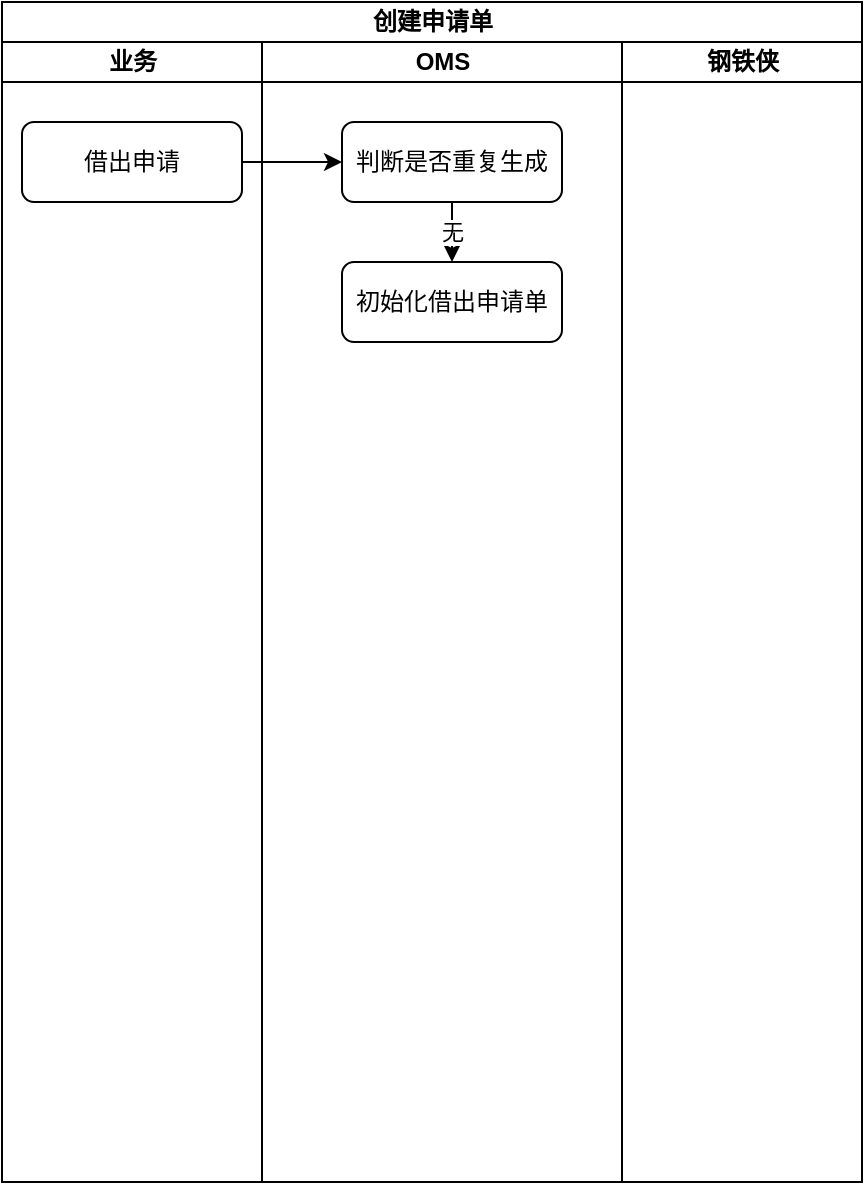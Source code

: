 <mxfile version="13.10.6" type="github">
  <diagram id="6rBsryBODNa-IhrvOJOk" name="Page-1">
    <mxGraphModel dx="622" dy="447" grid="1" gridSize="10" guides="1" tooltips="1" connect="1" arrows="1" fold="1" page="1" pageScale="1" pageWidth="827" pageHeight="1169" math="0" shadow="0">
      <root>
        <mxCell id="0" />
        <mxCell id="1" parent="0" />
        <mxCell id="MuIZ8a7xRxxnPKqN6l0I-3" value="创建申请单" style="swimlane;html=1;childLayout=stackLayout;resizeParent=1;resizeParentMax=0;startSize=20;rounded=0;sketch=0;" vertex="1" parent="1">
          <mxGeometry x="180" y="70" width="430" height="590" as="geometry" />
        </mxCell>
        <mxCell id="MuIZ8a7xRxxnPKqN6l0I-4" value="业务" style="swimlane;html=1;startSize=20;" vertex="1" parent="MuIZ8a7xRxxnPKqN6l0I-3">
          <mxGeometry y="20" width="130" height="570" as="geometry" />
        </mxCell>
        <mxCell id="MuIZ8a7xRxxnPKqN6l0I-11" value="借出申请" style="rounded=1;whiteSpace=wrap;html=1;sketch=0;" vertex="1" parent="MuIZ8a7xRxxnPKqN6l0I-4">
          <mxGeometry x="10" y="40" width="110" height="40" as="geometry" />
        </mxCell>
        <mxCell id="MuIZ8a7xRxxnPKqN6l0I-5" value="OMS" style="swimlane;html=1;startSize=20;" vertex="1" parent="MuIZ8a7xRxxnPKqN6l0I-3">
          <mxGeometry x="130" y="20" width="180" height="570" as="geometry" />
        </mxCell>
        <mxCell id="MuIZ8a7xRxxnPKqN6l0I-14" value="判断是否重复生成" style="rounded=1;whiteSpace=wrap;html=1;sketch=0;" vertex="1" parent="MuIZ8a7xRxxnPKqN6l0I-5">
          <mxGeometry x="40" y="40" width="110" height="40" as="geometry" />
        </mxCell>
        <mxCell id="MuIZ8a7xRxxnPKqN6l0I-16" value="初始化借出申请单" style="rounded=1;whiteSpace=wrap;html=1;sketch=0;" vertex="1" parent="MuIZ8a7xRxxnPKqN6l0I-5">
          <mxGeometry x="40" y="110" width="110" height="40" as="geometry" />
        </mxCell>
        <mxCell id="MuIZ8a7xRxxnPKqN6l0I-17" value="无" style="edgeStyle=orthogonalEdgeStyle;rounded=0;sketch=0;orthogonalLoop=1;jettySize=auto;html=1;strokeColor=#000000;" edge="1" parent="MuIZ8a7xRxxnPKqN6l0I-5" source="MuIZ8a7xRxxnPKqN6l0I-14" target="MuIZ8a7xRxxnPKqN6l0I-16">
          <mxGeometry relative="1" as="geometry" />
        </mxCell>
        <mxCell id="MuIZ8a7xRxxnPKqN6l0I-6" value="钢铁侠" style="swimlane;html=1;startSize=20;" vertex="1" parent="MuIZ8a7xRxxnPKqN6l0I-3">
          <mxGeometry x="310" y="20" width="120" height="570" as="geometry" />
        </mxCell>
        <mxCell id="MuIZ8a7xRxxnPKqN6l0I-15" value="" style="edgeStyle=orthogonalEdgeStyle;rounded=0;sketch=0;orthogonalLoop=1;jettySize=auto;html=1;strokeColor=#000000;" edge="1" parent="MuIZ8a7xRxxnPKqN6l0I-3" source="MuIZ8a7xRxxnPKqN6l0I-11" target="MuIZ8a7xRxxnPKqN6l0I-14">
          <mxGeometry relative="1" as="geometry" />
        </mxCell>
      </root>
    </mxGraphModel>
  </diagram>
</mxfile>
